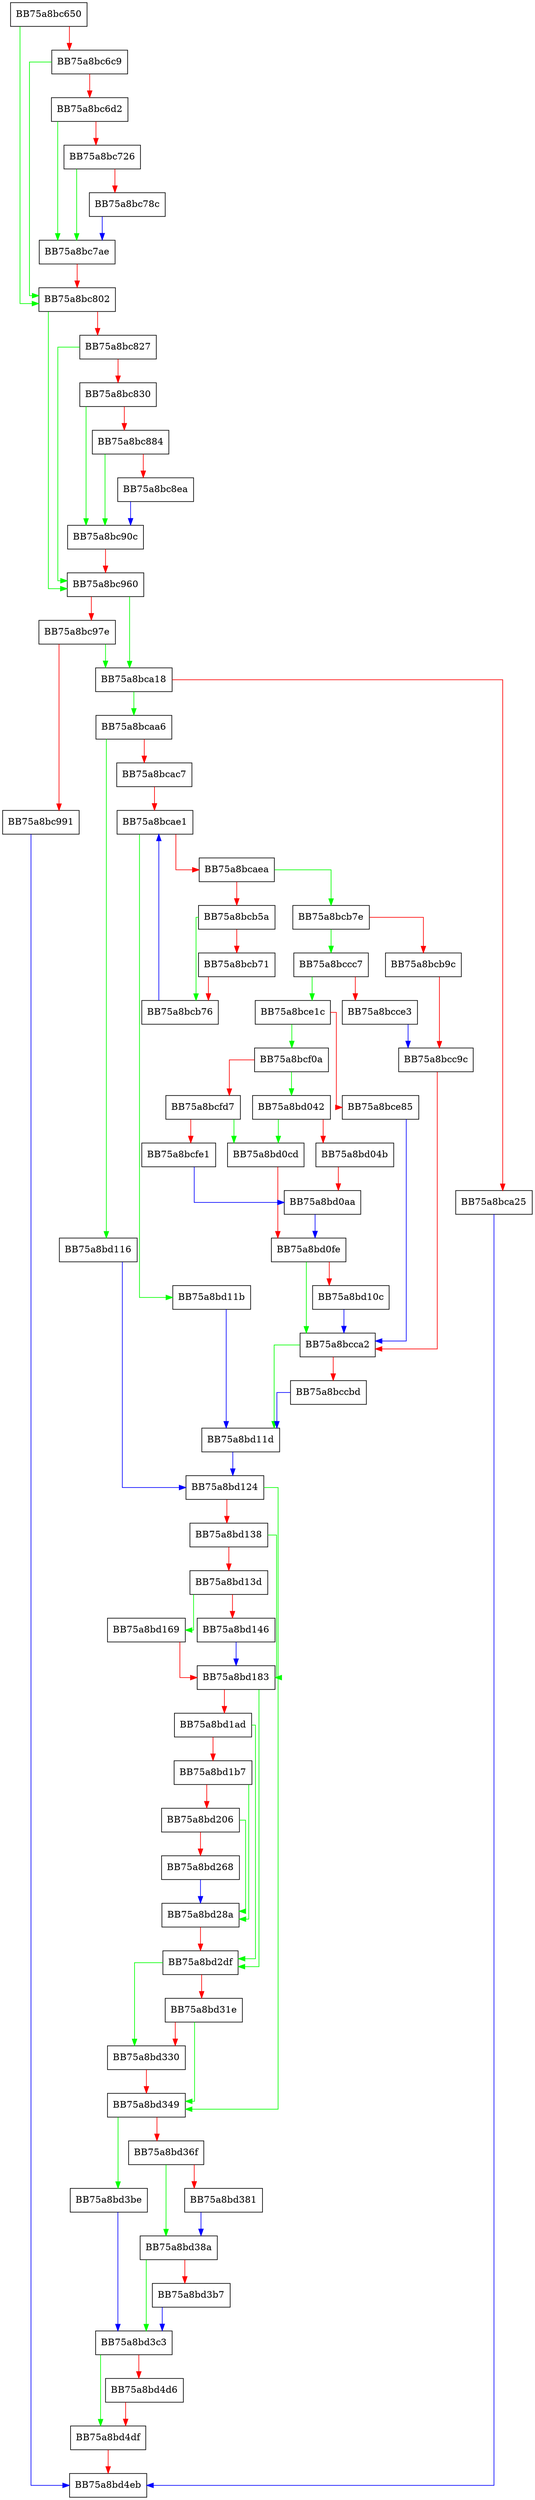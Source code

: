 digraph start {
  node [shape="box"];
  graph [splines=ortho];
  BB75a8bc650 -> BB75a8bc802 [color="green"];
  BB75a8bc650 -> BB75a8bc6c9 [color="red"];
  BB75a8bc6c9 -> BB75a8bc802 [color="green"];
  BB75a8bc6c9 -> BB75a8bc6d2 [color="red"];
  BB75a8bc6d2 -> BB75a8bc7ae [color="green"];
  BB75a8bc6d2 -> BB75a8bc726 [color="red"];
  BB75a8bc726 -> BB75a8bc7ae [color="green"];
  BB75a8bc726 -> BB75a8bc78c [color="red"];
  BB75a8bc78c -> BB75a8bc7ae [color="blue"];
  BB75a8bc7ae -> BB75a8bc802 [color="red"];
  BB75a8bc802 -> BB75a8bc960 [color="green"];
  BB75a8bc802 -> BB75a8bc827 [color="red"];
  BB75a8bc827 -> BB75a8bc960 [color="green"];
  BB75a8bc827 -> BB75a8bc830 [color="red"];
  BB75a8bc830 -> BB75a8bc90c [color="green"];
  BB75a8bc830 -> BB75a8bc884 [color="red"];
  BB75a8bc884 -> BB75a8bc90c [color="green"];
  BB75a8bc884 -> BB75a8bc8ea [color="red"];
  BB75a8bc8ea -> BB75a8bc90c [color="blue"];
  BB75a8bc90c -> BB75a8bc960 [color="red"];
  BB75a8bc960 -> BB75a8bca18 [color="green"];
  BB75a8bc960 -> BB75a8bc97e [color="red"];
  BB75a8bc97e -> BB75a8bca18 [color="green"];
  BB75a8bc97e -> BB75a8bc991 [color="red"];
  BB75a8bc991 -> BB75a8bd4eb [color="blue"];
  BB75a8bca18 -> BB75a8bcaa6 [color="green"];
  BB75a8bca18 -> BB75a8bca25 [color="red"];
  BB75a8bca25 -> BB75a8bd4eb [color="blue"];
  BB75a8bcaa6 -> BB75a8bd116 [color="green"];
  BB75a8bcaa6 -> BB75a8bcac7 [color="red"];
  BB75a8bcac7 -> BB75a8bcae1 [color="red"];
  BB75a8bcae1 -> BB75a8bd11b [color="green"];
  BB75a8bcae1 -> BB75a8bcaea [color="red"];
  BB75a8bcaea -> BB75a8bcb7e [color="green"];
  BB75a8bcaea -> BB75a8bcb5a [color="red"];
  BB75a8bcb5a -> BB75a8bcb76 [color="green"];
  BB75a8bcb5a -> BB75a8bcb71 [color="red"];
  BB75a8bcb71 -> BB75a8bcb76 [color="red"];
  BB75a8bcb76 -> BB75a8bcae1 [color="blue"];
  BB75a8bcb7e -> BB75a8bccc7 [color="green"];
  BB75a8bcb7e -> BB75a8bcb9c [color="red"];
  BB75a8bcb9c -> BB75a8bcc9c [color="red"];
  BB75a8bcc9c -> BB75a8bcca2 [color="red"];
  BB75a8bcca2 -> BB75a8bd11d [color="green"];
  BB75a8bcca2 -> BB75a8bccbd [color="red"];
  BB75a8bccbd -> BB75a8bd11d [color="blue"];
  BB75a8bccc7 -> BB75a8bce1c [color="green"];
  BB75a8bccc7 -> BB75a8bcce3 [color="red"];
  BB75a8bcce3 -> BB75a8bcc9c [color="blue"];
  BB75a8bce1c -> BB75a8bcf0a [color="green"];
  BB75a8bce1c -> BB75a8bce85 [color="red"];
  BB75a8bce85 -> BB75a8bcca2 [color="blue"];
  BB75a8bcf0a -> BB75a8bd042 [color="green"];
  BB75a8bcf0a -> BB75a8bcfd7 [color="red"];
  BB75a8bcfd7 -> BB75a8bd0cd [color="green"];
  BB75a8bcfd7 -> BB75a8bcfe1 [color="red"];
  BB75a8bcfe1 -> BB75a8bd0aa [color="blue"];
  BB75a8bd042 -> BB75a8bd0cd [color="green"];
  BB75a8bd042 -> BB75a8bd04b [color="red"];
  BB75a8bd04b -> BB75a8bd0aa [color="red"];
  BB75a8bd0aa -> BB75a8bd0fe [color="blue"];
  BB75a8bd0cd -> BB75a8bd0fe [color="red"];
  BB75a8bd0fe -> BB75a8bcca2 [color="green"];
  BB75a8bd0fe -> BB75a8bd10c [color="red"];
  BB75a8bd10c -> BB75a8bcca2 [color="blue"];
  BB75a8bd116 -> BB75a8bd124 [color="blue"];
  BB75a8bd11b -> BB75a8bd11d [color="blue"];
  BB75a8bd11d -> BB75a8bd124 [color="blue"];
  BB75a8bd124 -> BB75a8bd349 [color="green"];
  BB75a8bd124 -> BB75a8bd138 [color="red"];
  BB75a8bd138 -> BB75a8bd183 [color="green"];
  BB75a8bd138 -> BB75a8bd13d [color="red"];
  BB75a8bd13d -> BB75a8bd169 [color="green"];
  BB75a8bd13d -> BB75a8bd146 [color="red"];
  BB75a8bd146 -> BB75a8bd183 [color="blue"];
  BB75a8bd169 -> BB75a8bd183 [color="red"];
  BB75a8bd183 -> BB75a8bd2df [color="green"];
  BB75a8bd183 -> BB75a8bd1ad [color="red"];
  BB75a8bd1ad -> BB75a8bd2df [color="green"];
  BB75a8bd1ad -> BB75a8bd1b7 [color="red"];
  BB75a8bd1b7 -> BB75a8bd28a [color="green"];
  BB75a8bd1b7 -> BB75a8bd206 [color="red"];
  BB75a8bd206 -> BB75a8bd28a [color="green"];
  BB75a8bd206 -> BB75a8bd268 [color="red"];
  BB75a8bd268 -> BB75a8bd28a [color="blue"];
  BB75a8bd28a -> BB75a8bd2df [color="red"];
  BB75a8bd2df -> BB75a8bd330 [color="green"];
  BB75a8bd2df -> BB75a8bd31e [color="red"];
  BB75a8bd31e -> BB75a8bd349 [color="green"];
  BB75a8bd31e -> BB75a8bd330 [color="red"];
  BB75a8bd330 -> BB75a8bd349 [color="red"];
  BB75a8bd349 -> BB75a8bd3be [color="green"];
  BB75a8bd349 -> BB75a8bd36f [color="red"];
  BB75a8bd36f -> BB75a8bd38a [color="green"];
  BB75a8bd36f -> BB75a8bd381 [color="red"];
  BB75a8bd381 -> BB75a8bd38a [color="blue"];
  BB75a8bd38a -> BB75a8bd3c3 [color="green"];
  BB75a8bd38a -> BB75a8bd3b7 [color="red"];
  BB75a8bd3b7 -> BB75a8bd3c3 [color="blue"];
  BB75a8bd3be -> BB75a8bd3c3 [color="blue"];
  BB75a8bd3c3 -> BB75a8bd4df [color="green"];
  BB75a8bd3c3 -> BB75a8bd4d6 [color="red"];
  BB75a8bd4d6 -> BB75a8bd4df [color="red"];
  BB75a8bd4df -> BB75a8bd4eb [color="red"];
}
